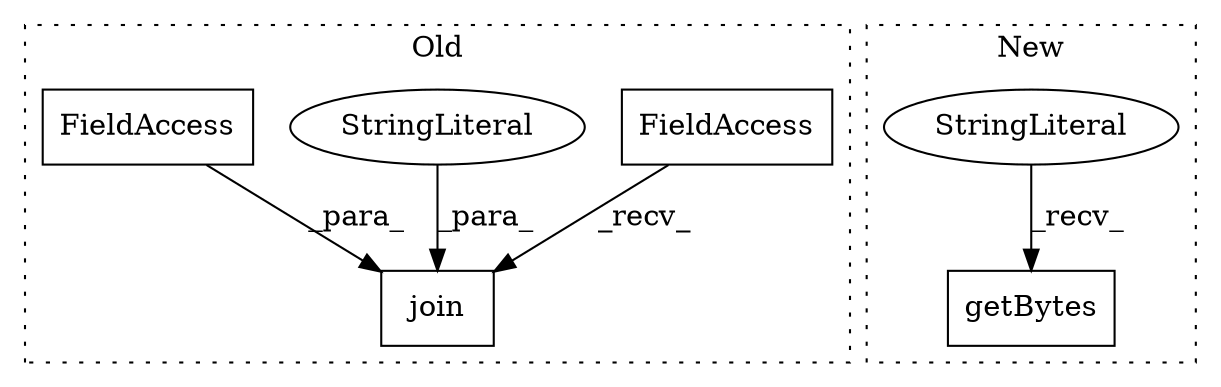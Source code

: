 digraph G {
subgraph cluster0 {
1 [label="join" a="32" s="2020,2059" l="5,1" shape="box"];
4 [label="FieldAccess" a="22" s="2012" l="7" shape="box"];
5 [label="StringLiteral" a="45" s="2049" l="10" shape="ellipse"];
6 [label="FieldAccess" a="22" s="2025" l="23" shape="box"];
label = "Old";
style="dotted";
}
subgraph cluster1 {
2 [label="getBytes" a="32" s="1875" l="10" shape="box"];
3 [label="StringLiteral" a="45" s="1872" l="2" shape="ellipse"];
label = "New";
style="dotted";
}
3 -> 2 [label="_recv_"];
4 -> 1 [label="_recv_"];
5 -> 1 [label="_para_"];
6 -> 1 [label="_para_"];
}
